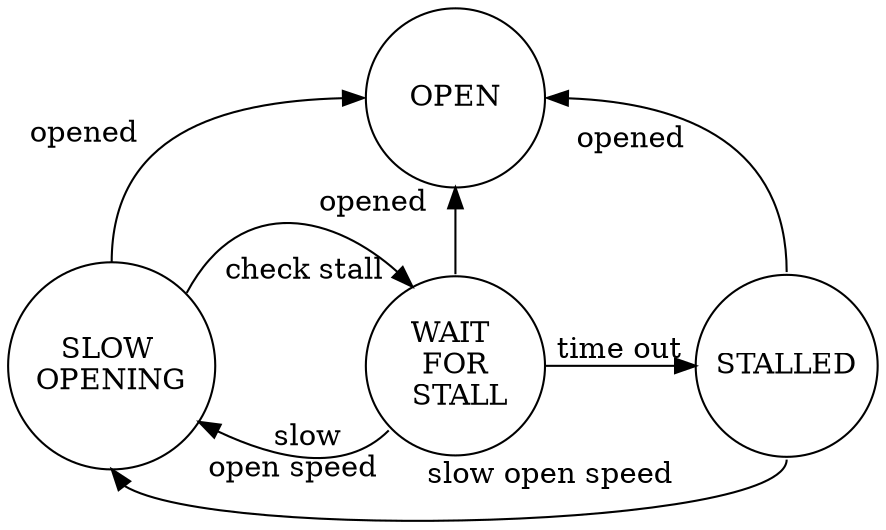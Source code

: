     digraph "slowOpenCommandInterface" {
        rankdir=BT
        node [shape=circle, height=1.2, width=1.2]
        nodesep = 1.0

        open           [label=" OPEN "]
        opening        [label="SLOW \nOPENING"]
        wait_for_stall [label="WAIT \n FOR \n STALL"]
        stalled        [label="STALLED"]

        {rank=same; opening, wait_for_stall, stalled}

        opening:n        -> open:w [ xlabel=" opened        "]
        wait_for_stall:n -> open:s [ headlabel=" opened   "]
        stalled:n        -> open:e [ xlabel=" opened "]

        opening:se -> wait_for_stall [ headlabel="check stall   "]
        wait_for_stall:nw -> opening [ headlabel="    slow \n open speed "]
        wait_for_stall:e -> stalled:w [ xlabel=" time out "]
        stalled:s -> opening:s [ taillabel=" slow open speed            "]
    }